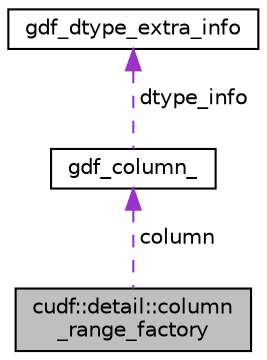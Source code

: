 digraph "cudf::detail::column_range_factory"
{
 // LATEX_PDF_SIZE
  edge [fontname="Helvetica",fontsize="10",labelfontname="Helvetica",labelfontsize="10"];
  node [fontname="Helvetica",fontsize="10",shape=record];
  Node1 [label="cudf::detail::column\l_range_factory",height=0.2,width=0.4,color="black", fillcolor="grey75", style="filled", fontcolor="black",tooltip=" "];
  Node2 -> Node1 [dir="back",color="darkorchid3",fontsize="10",style="dashed",label=" column" ,fontname="Helvetica"];
  Node2 [label="gdf_column_",height=0.2,width=0.4,color="black", fillcolor="white", style="filled",URL="$structgdf__column__.html",tooltip="The C representation of a column in CUDF. This is the main unit of operation."];
  Node3 -> Node2 [dir="back",color="darkorchid3",fontsize="10",style="dashed",label=" dtype_info" ,fontname="Helvetica"];
  Node3 [label="gdf_dtype_extra_info",height=0.2,width=0.4,color="black", fillcolor="white", style="filled",URL="$structgdf__dtype__extra__info.html",tooltip="Extra information about column type."];
}
